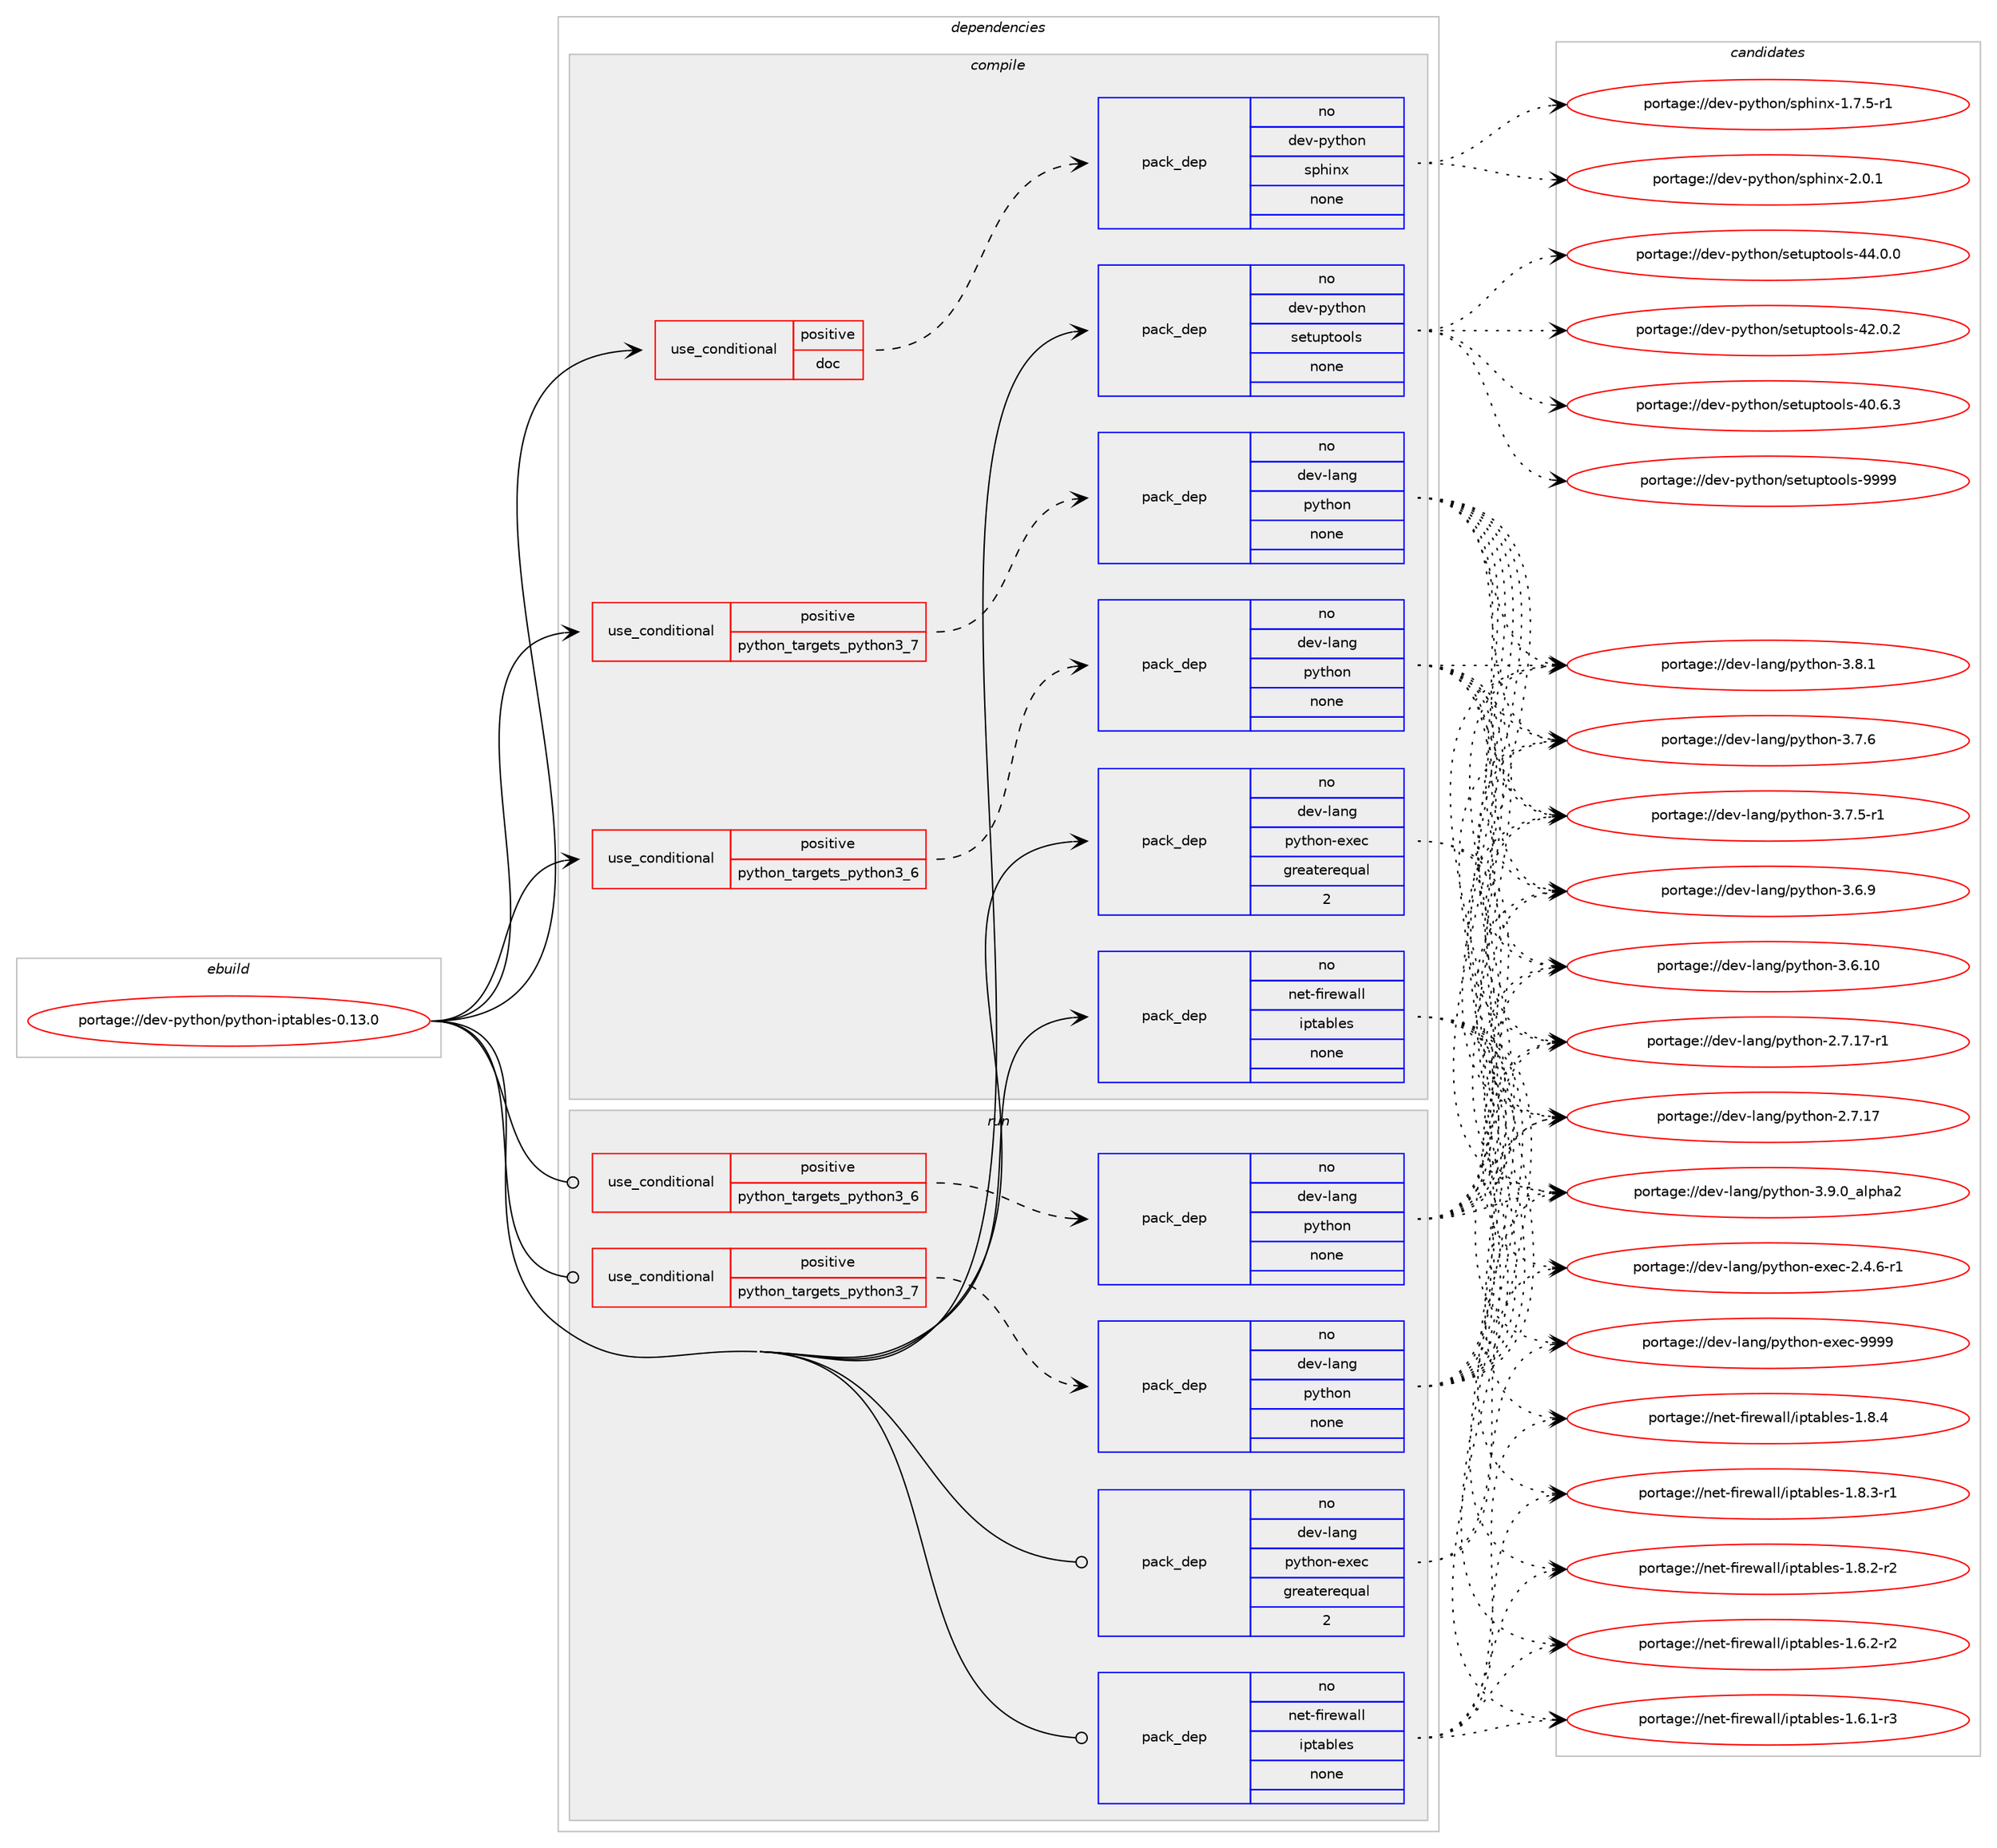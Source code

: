digraph prolog {

# *************
# Graph options
# *************

newrank=true;
concentrate=true;
compound=true;
graph [rankdir=LR,fontname=Helvetica,fontsize=10,ranksep=1.5];#, ranksep=2.5, nodesep=0.2];
edge  [arrowhead=vee];
node  [fontname=Helvetica,fontsize=10];

# **********
# The ebuild
# **********

subgraph cluster_leftcol {
color=gray;
rank=same;
label=<<i>ebuild</i>>;
id [label="portage://dev-python/python-iptables-0.13.0", color=red, width=4, href="../dev-python/python-iptables-0.13.0.svg"];
}

# ****************
# The dependencies
# ****************

subgraph cluster_midcol {
color=gray;
label=<<i>dependencies</i>>;
subgraph cluster_compile {
fillcolor="#eeeeee";
style=filled;
label=<<i>compile</i>>;
subgraph cond107777 {
dependency432310 [label=<<TABLE BORDER="0" CELLBORDER="1" CELLSPACING="0" CELLPADDING="4"><TR><TD ROWSPAN="3" CELLPADDING="10">use_conditional</TD></TR><TR><TD>positive</TD></TR><TR><TD>doc</TD></TR></TABLE>>, shape=none, color=red];
subgraph pack319618 {
dependency432311 [label=<<TABLE BORDER="0" CELLBORDER="1" CELLSPACING="0" CELLPADDING="4" WIDTH="220"><TR><TD ROWSPAN="6" CELLPADDING="30">pack_dep</TD></TR><TR><TD WIDTH="110">no</TD></TR><TR><TD>dev-python</TD></TR><TR><TD>sphinx</TD></TR><TR><TD>none</TD></TR><TR><TD></TD></TR></TABLE>>, shape=none, color=blue];
}
dependency432310:e -> dependency432311:w [weight=20,style="dashed",arrowhead="vee"];
}
id:e -> dependency432310:w [weight=20,style="solid",arrowhead="vee"];
subgraph cond107778 {
dependency432312 [label=<<TABLE BORDER="0" CELLBORDER="1" CELLSPACING="0" CELLPADDING="4"><TR><TD ROWSPAN="3" CELLPADDING="10">use_conditional</TD></TR><TR><TD>positive</TD></TR><TR><TD>python_targets_python3_6</TD></TR></TABLE>>, shape=none, color=red];
subgraph pack319619 {
dependency432313 [label=<<TABLE BORDER="0" CELLBORDER="1" CELLSPACING="0" CELLPADDING="4" WIDTH="220"><TR><TD ROWSPAN="6" CELLPADDING="30">pack_dep</TD></TR><TR><TD WIDTH="110">no</TD></TR><TR><TD>dev-lang</TD></TR><TR><TD>python</TD></TR><TR><TD>none</TD></TR><TR><TD></TD></TR></TABLE>>, shape=none, color=blue];
}
dependency432312:e -> dependency432313:w [weight=20,style="dashed",arrowhead="vee"];
}
id:e -> dependency432312:w [weight=20,style="solid",arrowhead="vee"];
subgraph cond107779 {
dependency432314 [label=<<TABLE BORDER="0" CELLBORDER="1" CELLSPACING="0" CELLPADDING="4"><TR><TD ROWSPAN="3" CELLPADDING="10">use_conditional</TD></TR><TR><TD>positive</TD></TR><TR><TD>python_targets_python3_7</TD></TR></TABLE>>, shape=none, color=red];
subgraph pack319620 {
dependency432315 [label=<<TABLE BORDER="0" CELLBORDER="1" CELLSPACING="0" CELLPADDING="4" WIDTH="220"><TR><TD ROWSPAN="6" CELLPADDING="30">pack_dep</TD></TR><TR><TD WIDTH="110">no</TD></TR><TR><TD>dev-lang</TD></TR><TR><TD>python</TD></TR><TR><TD>none</TD></TR><TR><TD></TD></TR></TABLE>>, shape=none, color=blue];
}
dependency432314:e -> dependency432315:w [weight=20,style="dashed",arrowhead="vee"];
}
id:e -> dependency432314:w [weight=20,style="solid",arrowhead="vee"];
subgraph pack319621 {
dependency432316 [label=<<TABLE BORDER="0" CELLBORDER="1" CELLSPACING="0" CELLPADDING="4" WIDTH="220"><TR><TD ROWSPAN="6" CELLPADDING="30">pack_dep</TD></TR><TR><TD WIDTH="110">no</TD></TR><TR><TD>dev-lang</TD></TR><TR><TD>python-exec</TD></TR><TR><TD>greaterequal</TD></TR><TR><TD>2</TD></TR></TABLE>>, shape=none, color=blue];
}
id:e -> dependency432316:w [weight=20,style="solid",arrowhead="vee"];
subgraph pack319622 {
dependency432317 [label=<<TABLE BORDER="0" CELLBORDER="1" CELLSPACING="0" CELLPADDING="4" WIDTH="220"><TR><TD ROWSPAN="6" CELLPADDING="30">pack_dep</TD></TR><TR><TD WIDTH="110">no</TD></TR><TR><TD>dev-python</TD></TR><TR><TD>setuptools</TD></TR><TR><TD>none</TD></TR><TR><TD></TD></TR></TABLE>>, shape=none, color=blue];
}
id:e -> dependency432317:w [weight=20,style="solid",arrowhead="vee"];
subgraph pack319623 {
dependency432318 [label=<<TABLE BORDER="0" CELLBORDER="1" CELLSPACING="0" CELLPADDING="4" WIDTH="220"><TR><TD ROWSPAN="6" CELLPADDING="30">pack_dep</TD></TR><TR><TD WIDTH="110">no</TD></TR><TR><TD>net-firewall</TD></TR><TR><TD>iptables</TD></TR><TR><TD>none</TD></TR><TR><TD></TD></TR></TABLE>>, shape=none, color=blue];
}
id:e -> dependency432318:w [weight=20,style="solid",arrowhead="vee"];
}
subgraph cluster_compileandrun {
fillcolor="#eeeeee";
style=filled;
label=<<i>compile and run</i>>;
}
subgraph cluster_run {
fillcolor="#eeeeee";
style=filled;
label=<<i>run</i>>;
subgraph cond107780 {
dependency432319 [label=<<TABLE BORDER="0" CELLBORDER="1" CELLSPACING="0" CELLPADDING="4"><TR><TD ROWSPAN="3" CELLPADDING="10">use_conditional</TD></TR><TR><TD>positive</TD></TR><TR><TD>python_targets_python3_6</TD></TR></TABLE>>, shape=none, color=red];
subgraph pack319624 {
dependency432320 [label=<<TABLE BORDER="0" CELLBORDER="1" CELLSPACING="0" CELLPADDING="4" WIDTH="220"><TR><TD ROWSPAN="6" CELLPADDING="30">pack_dep</TD></TR><TR><TD WIDTH="110">no</TD></TR><TR><TD>dev-lang</TD></TR><TR><TD>python</TD></TR><TR><TD>none</TD></TR><TR><TD></TD></TR></TABLE>>, shape=none, color=blue];
}
dependency432319:e -> dependency432320:w [weight=20,style="dashed",arrowhead="vee"];
}
id:e -> dependency432319:w [weight=20,style="solid",arrowhead="odot"];
subgraph cond107781 {
dependency432321 [label=<<TABLE BORDER="0" CELLBORDER="1" CELLSPACING="0" CELLPADDING="4"><TR><TD ROWSPAN="3" CELLPADDING="10">use_conditional</TD></TR><TR><TD>positive</TD></TR><TR><TD>python_targets_python3_7</TD></TR></TABLE>>, shape=none, color=red];
subgraph pack319625 {
dependency432322 [label=<<TABLE BORDER="0" CELLBORDER="1" CELLSPACING="0" CELLPADDING="4" WIDTH="220"><TR><TD ROWSPAN="6" CELLPADDING="30">pack_dep</TD></TR><TR><TD WIDTH="110">no</TD></TR><TR><TD>dev-lang</TD></TR><TR><TD>python</TD></TR><TR><TD>none</TD></TR><TR><TD></TD></TR></TABLE>>, shape=none, color=blue];
}
dependency432321:e -> dependency432322:w [weight=20,style="dashed",arrowhead="vee"];
}
id:e -> dependency432321:w [weight=20,style="solid",arrowhead="odot"];
subgraph pack319626 {
dependency432323 [label=<<TABLE BORDER="0" CELLBORDER="1" CELLSPACING="0" CELLPADDING="4" WIDTH="220"><TR><TD ROWSPAN="6" CELLPADDING="30">pack_dep</TD></TR><TR><TD WIDTH="110">no</TD></TR><TR><TD>dev-lang</TD></TR><TR><TD>python-exec</TD></TR><TR><TD>greaterequal</TD></TR><TR><TD>2</TD></TR></TABLE>>, shape=none, color=blue];
}
id:e -> dependency432323:w [weight=20,style="solid",arrowhead="odot"];
subgraph pack319627 {
dependency432324 [label=<<TABLE BORDER="0" CELLBORDER="1" CELLSPACING="0" CELLPADDING="4" WIDTH="220"><TR><TD ROWSPAN="6" CELLPADDING="30">pack_dep</TD></TR><TR><TD WIDTH="110">no</TD></TR><TR><TD>net-firewall</TD></TR><TR><TD>iptables</TD></TR><TR><TD>none</TD></TR><TR><TD></TD></TR></TABLE>>, shape=none, color=blue];
}
id:e -> dependency432324:w [weight=20,style="solid",arrowhead="odot"];
}
}

# **************
# The candidates
# **************

subgraph cluster_choices {
rank=same;
color=gray;
label=<<i>candidates</i>>;

subgraph choice319618 {
color=black;
nodesep=1;
choice1001011184511212111610411111047115112104105110120455046484649 [label="portage://dev-python/sphinx-2.0.1", color=red, width=4,href="../dev-python/sphinx-2.0.1.svg"];
choice10010111845112121116104111110471151121041051101204549465546534511449 [label="portage://dev-python/sphinx-1.7.5-r1", color=red, width=4,href="../dev-python/sphinx-1.7.5-r1.svg"];
dependency432311:e -> choice1001011184511212111610411111047115112104105110120455046484649:w [style=dotted,weight="100"];
dependency432311:e -> choice10010111845112121116104111110471151121041051101204549465546534511449:w [style=dotted,weight="100"];
}
subgraph choice319619 {
color=black;
nodesep=1;
choice10010111845108971101034711212111610411111045514657464895971081121049750 [label="portage://dev-lang/python-3.9.0_alpha2", color=red, width=4,href="../dev-lang/python-3.9.0_alpha2.svg"];
choice100101118451089711010347112121116104111110455146564649 [label="portage://dev-lang/python-3.8.1", color=red, width=4,href="../dev-lang/python-3.8.1.svg"];
choice100101118451089711010347112121116104111110455146554654 [label="portage://dev-lang/python-3.7.6", color=red, width=4,href="../dev-lang/python-3.7.6.svg"];
choice1001011184510897110103471121211161041111104551465546534511449 [label="portage://dev-lang/python-3.7.5-r1", color=red, width=4,href="../dev-lang/python-3.7.5-r1.svg"];
choice100101118451089711010347112121116104111110455146544657 [label="portage://dev-lang/python-3.6.9", color=red, width=4,href="../dev-lang/python-3.6.9.svg"];
choice10010111845108971101034711212111610411111045514654464948 [label="portage://dev-lang/python-3.6.10", color=red, width=4,href="../dev-lang/python-3.6.10.svg"];
choice100101118451089711010347112121116104111110455046554649554511449 [label="portage://dev-lang/python-2.7.17-r1", color=red, width=4,href="../dev-lang/python-2.7.17-r1.svg"];
choice10010111845108971101034711212111610411111045504655464955 [label="portage://dev-lang/python-2.7.17", color=red, width=4,href="../dev-lang/python-2.7.17.svg"];
dependency432313:e -> choice10010111845108971101034711212111610411111045514657464895971081121049750:w [style=dotted,weight="100"];
dependency432313:e -> choice100101118451089711010347112121116104111110455146564649:w [style=dotted,weight="100"];
dependency432313:e -> choice100101118451089711010347112121116104111110455146554654:w [style=dotted,weight="100"];
dependency432313:e -> choice1001011184510897110103471121211161041111104551465546534511449:w [style=dotted,weight="100"];
dependency432313:e -> choice100101118451089711010347112121116104111110455146544657:w [style=dotted,weight="100"];
dependency432313:e -> choice10010111845108971101034711212111610411111045514654464948:w [style=dotted,weight="100"];
dependency432313:e -> choice100101118451089711010347112121116104111110455046554649554511449:w [style=dotted,weight="100"];
dependency432313:e -> choice10010111845108971101034711212111610411111045504655464955:w [style=dotted,weight="100"];
}
subgraph choice319620 {
color=black;
nodesep=1;
choice10010111845108971101034711212111610411111045514657464895971081121049750 [label="portage://dev-lang/python-3.9.0_alpha2", color=red, width=4,href="../dev-lang/python-3.9.0_alpha2.svg"];
choice100101118451089711010347112121116104111110455146564649 [label="portage://dev-lang/python-3.8.1", color=red, width=4,href="../dev-lang/python-3.8.1.svg"];
choice100101118451089711010347112121116104111110455146554654 [label="portage://dev-lang/python-3.7.6", color=red, width=4,href="../dev-lang/python-3.7.6.svg"];
choice1001011184510897110103471121211161041111104551465546534511449 [label="portage://dev-lang/python-3.7.5-r1", color=red, width=4,href="../dev-lang/python-3.7.5-r1.svg"];
choice100101118451089711010347112121116104111110455146544657 [label="portage://dev-lang/python-3.6.9", color=red, width=4,href="../dev-lang/python-3.6.9.svg"];
choice10010111845108971101034711212111610411111045514654464948 [label="portage://dev-lang/python-3.6.10", color=red, width=4,href="../dev-lang/python-3.6.10.svg"];
choice100101118451089711010347112121116104111110455046554649554511449 [label="portage://dev-lang/python-2.7.17-r1", color=red, width=4,href="../dev-lang/python-2.7.17-r1.svg"];
choice10010111845108971101034711212111610411111045504655464955 [label="portage://dev-lang/python-2.7.17", color=red, width=4,href="../dev-lang/python-2.7.17.svg"];
dependency432315:e -> choice10010111845108971101034711212111610411111045514657464895971081121049750:w [style=dotted,weight="100"];
dependency432315:e -> choice100101118451089711010347112121116104111110455146564649:w [style=dotted,weight="100"];
dependency432315:e -> choice100101118451089711010347112121116104111110455146554654:w [style=dotted,weight="100"];
dependency432315:e -> choice1001011184510897110103471121211161041111104551465546534511449:w [style=dotted,weight="100"];
dependency432315:e -> choice100101118451089711010347112121116104111110455146544657:w [style=dotted,weight="100"];
dependency432315:e -> choice10010111845108971101034711212111610411111045514654464948:w [style=dotted,weight="100"];
dependency432315:e -> choice100101118451089711010347112121116104111110455046554649554511449:w [style=dotted,weight="100"];
dependency432315:e -> choice10010111845108971101034711212111610411111045504655464955:w [style=dotted,weight="100"];
}
subgraph choice319621 {
color=black;
nodesep=1;
choice10010111845108971101034711212111610411111045101120101994557575757 [label="portage://dev-lang/python-exec-9999", color=red, width=4,href="../dev-lang/python-exec-9999.svg"];
choice10010111845108971101034711212111610411111045101120101994550465246544511449 [label="portage://dev-lang/python-exec-2.4.6-r1", color=red, width=4,href="../dev-lang/python-exec-2.4.6-r1.svg"];
dependency432316:e -> choice10010111845108971101034711212111610411111045101120101994557575757:w [style=dotted,weight="100"];
dependency432316:e -> choice10010111845108971101034711212111610411111045101120101994550465246544511449:w [style=dotted,weight="100"];
}
subgraph choice319622 {
color=black;
nodesep=1;
choice10010111845112121116104111110471151011161171121161111111081154557575757 [label="portage://dev-python/setuptools-9999", color=red, width=4,href="../dev-python/setuptools-9999.svg"];
choice100101118451121211161041111104711510111611711211611111110811545525246484648 [label="portage://dev-python/setuptools-44.0.0", color=red, width=4,href="../dev-python/setuptools-44.0.0.svg"];
choice100101118451121211161041111104711510111611711211611111110811545525046484650 [label="portage://dev-python/setuptools-42.0.2", color=red, width=4,href="../dev-python/setuptools-42.0.2.svg"];
choice100101118451121211161041111104711510111611711211611111110811545524846544651 [label="portage://dev-python/setuptools-40.6.3", color=red, width=4,href="../dev-python/setuptools-40.6.3.svg"];
dependency432317:e -> choice10010111845112121116104111110471151011161171121161111111081154557575757:w [style=dotted,weight="100"];
dependency432317:e -> choice100101118451121211161041111104711510111611711211611111110811545525246484648:w [style=dotted,weight="100"];
dependency432317:e -> choice100101118451121211161041111104711510111611711211611111110811545525046484650:w [style=dotted,weight="100"];
dependency432317:e -> choice100101118451121211161041111104711510111611711211611111110811545524846544651:w [style=dotted,weight="100"];
}
subgraph choice319623 {
color=black;
nodesep=1;
choice1101011164510210511410111997108108471051121169798108101115454946564652 [label="portage://net-firewall/iptables-1.8.4", color=red, width=4,href="../net-firewall/iptables-1.8.4.svg"];
choice11010111645102105114101119971081084710511211697981081011154549465646514511449 [label="portage://net-firewall/iptables-1.8.3-r1", color=red, width=4,href="../net-firewall/iptables-1.8.3-r1.svg"];
choice11010111645102105114101119971081084710511211697981081011154549465646504511450 [label="portage://net-firewall/iptables-1.8.2-r2", color=red, width=4,href="../net-firewall/iptables-1.8.2-r2.svg"];
choice11010111645102105114101119971081084710511211697981081011154549465446504511450 [label="portage://net-firewall/iptables-1.6.2-r2", color=red, width=4,href="../net-firewall/iptables-1.6.2-r2.svg"];
choice11010111645102105114101119971081084710511211697981081011154549465446494511451 [label="portage://net-firewall/iptables-1.6.1-r3", color=red, width=4,href="../net-firewall/iptables-1.6.1-r3.svg"];
dependency432318:e -> choice1101011164510210511410111997108108471051121169798108101115454946564652:w [style=dotted,weight="100"];
dependency432318:e -> choice11010111645102105114101119971081084710511211697981081011154549465646514511449:w [style=dotted,weight="100"];
dependency432318:e -> choice11010111645102105114101119971081084710511211697981081011154549465646504511450:w [style=dotted,weight="100"];
dependency432318:e -> choice11010111645102105114101119971081084710511211697981081011154549465446504511450:w [style=dotted,weight="100"];
dependency432318:e -> choice11010111645102105114101119971081084710511211697981081011154549465446494511451:w [style=dotted,weight="100"];
}
subgraph choice319624 {
color=black;
nodesep=1;
choice10010111845108971101034711212111610411111045514657464895971081121049750 [label="portage://dev-lang/python-3.9.0_alpha2", color=red, width=4,href="../dev-lang/python-3.9.0_alpha2.svg"];
choice100101118451089711010347112121116104111110455146564649 [label="portage://dev-lang/python-3.8.1", color=red, width=4,href="../dev-lang/python-3.8.1.svg"];
choice100101118451089711010347112121116104111110455146554654 [label="portage://dev-lang/python-3.7.6", color=red, width=4,href="../dev-lang/python-3.7.6.svg"];
choice1001011184510897110103471121211161041111104551465546534511449 [label="portage://dev-lang/python-3.7.5-r1", color=red, width=4,href="../dev-lang/python-3.7.5-r1.svg"];
choice100101118451089711010347112121116104111110455146544657 [label="portage://dev-lang/python-3.6.9", color=red, width=4,href="../dev-lang/python-3.6.9.svg"];
choice10010111845108971101034711212111610411111045514654464948 [label="portage://dev-lang/python-3.6.10", color=red, width=4,href="../dev-lang/python-3.6.10.svg"];
choice100101118451089711010347112121116104111110455046554649554511449 [label="portage://dev-lang/python-2.7.17-r1", color=red, width=4,href="../dev-lang/python-2.7.17-r1.svg"];
choice10010111845108971101034711212111610411111045504655464955 [label="portage://dev-lang/python-2.7.17", color=red, width=4,href="../dev-lang/python-2.7.17.svg"];
dependency432320:e -> choice10010111845108971101034711212111610411111045514657464895971081121049750:w [style=dotted,weight="100"];
dependency432320:e -> choice100101118451089711010347112121116104111110455146564649:w [style=dotted,weight="100"];
dependency432320:e -> choice100101118451089711010347112121116104111110455146554654:w [style=dotted,weight="100"];
dependency432320:e -> choice1001011184510897110103471121211161041111104551465546534511449:w [style=dotted,weight="100"];
dependency432320:e -> choice100101118451089711010347112121116104111110455146544657:w [style=dotted,weight="100"];
dependency432320:e -> choice10010111845108971101034711212111610411111045514654464948:w [style=dotted,weight="100"];
dependency432320:e -> choice100101118451089711010347112121116104111110455046554649554511449:w [style=dotted,weight="100"];
dependency432320:e -> choice10010111845108971101034711212111610411111045504655464955:w [style=dotted,weight="100"];
}
subgraph choice319625 {
color=black;
nodesep=1;
choice10010111845108971101034711212111610411111045514657464895971081121049750 [label="portage://dev-lang/python-3.9.0_alpha2", color=red, width=4,href="../dev-lang/python-3.9.0_alpha2.svg"];
choice100101118451089711010347112121116104111110455146564649 [label="portage://dev-lang/python-3.8.1", color=red, width=4,href="../dev-lang/python-3.8.1.svg"];
choice100101118451089711010347112121116104111110455146554654 [label="portage://dev-lang/python-3.7.6", color=red, width=4,href="../dev-lang/python-3.7.6.svg"];
choice1001011184510897110103471121211161041111104551465546534511449 [label="portage://dev-lang/python-3.7.5-r1", color=red, width=4,href="../dev-lang/python-3.7.5-r1.svg"];
choice100101118451089711010347112121116104111110455146544657 [label="portage://dev-lang/python-3.6.9", color=red, width=4,href="../dev-lang/python-3.6.9.svg"];
choice10010111845108971101034711212111610411111045514654464948 [label="portage://dev-lang/python-3.6.10", color=red, width=4,href="../dev-lang/python-3.6.10.svg"];
choice100101118451089711010347112121116104111110455046554649554511449 [label="portage://dev-lang/python-2.7.17-r1", color=red, width=4,href="../dev-lang/python-2.7.17-r1.svg"];
choice10010111845108971101034711212111610411111045504655464955 [label="portage://dev-lang/python-2.7.17", color=red, width=4,href="../dev-lang/python-2.7.17.svg"];
dependency432322:e -> choice10010111845108971101034711212111610411111045514657464895971081121049750:w [style=dotted,weight="100"];
dependency432322:e -> choice100101118451089711010347112121116104111110455146564649:w [style=dotted,weight="100"];
dependency432322:e -> choice100101118451089711010347112121116104111110455146554654:w [style=dotted,weight="100"];
dependency432322:e -> choice1001011184510897110103471121211161041111104551465546534511449:w [style=dotted,weight="100"];
dependency432322:e -> choice100101118451089711010347112121116104111110455146544657:w [style=dotted,weight="100"];
dependency432322:e -> choice10010111845108971101034711212111610411111045514654464948:w [style=dotted,weight="100"];
dependency432322:e -> choice100101118451089711010347112121116104111110455046554649554511449:w [style=dotted,weight="100"];
dependency432322:e -> choice10010111845108971101034711212111610411111045504655464955:w [style=dotted,weight="100"];
}
subgraph choice319626 {
color=black;
nodesep=1;
choice10010111845108971101034711212111610411111045101120101994557575757 [label="portage://dev-lang/python-exec-9999", color=red, width=4,href="../dev-lang/python-exec-9999.svg"];
choice10010111845108971101034711212111610411111045101120101994550465246544511449 [label="portage://dev-lang/python-exec-2.4.6-r1", color=red, width=4,href="../dev-lang/python-exec-2.4.6-r1.svg"];
dependency432323:e -> choice10010111845108971101034711212111610411111045101120101994557575757:w [style=dotted,weight="100"];
dependency432323:e -> choice10010111845108971101034711212111610411111045101120101994550465246544511449:w [style=dotted,weight="100"];
}
subgraph choice319627 {
color=black;
nodesep=1;
choice1101011164510210511410111997108108471051121169798108101115454946564652 [label="portage://net-firewall/iptables-1.8.4", color=red, width=4,href="../net-firewall/iptables-1.8.4.svg"];
choice11010111645102105114101119971081084710511211697981081011154549465646514511449 [label="portage://net-firewall/iptables-1.8.3-r1", color=red, width=4,href="../net-firewall/iptables-1.8.3-r1.svg"];
choice11010111645102105114101119971081084710511211697981081011154549465646504511450 [label="portage://net-firewall/iptables-1.8.2-r2", color=red, width=4,href="../net-firewall/iptables-1.8.2-r2.svg"];
choice11010111645102105114101119971081084710511211697981081011154549465446504511450 [label="portage://net-firewall/iptables-1.6.2-r2", color=red, width=4,href="../net-firewall/iptables-1.6.2-r2.svg"];
choice11010111645102105114101119971081084710511211697981081011154549465446494511451 [label="portage://net-firewall/iptables-1.6.1-r3", color=red, width=4,href="../net-firewall/iptables-1.6.1-r3.svg"];
dependency432324:e -> choice1101011164510210511410111997108108471051121169798108101115454946564652:w [style=dotted,weight="100"];
dependency432324:e -> choice11010111645102105114101119971081084710511211697981081011154549465646514511449:w [style=dotted,weight="100"];
dependency432324:e -> choice11010111645102105114101119971081084710511211697981081011154549465646504511450:w [style=dotted,weight="100"];
dependency432324:e -> choice11010111645102105114101119971081084710511211697981081011154549465446504511450:w [style=dotted,weight="100"];
dependency432324:e -> choice11010111645102105114101119971081084710511211697981081011154549465446494511451:w [style=dotted,weight="100"];
}
}

}
